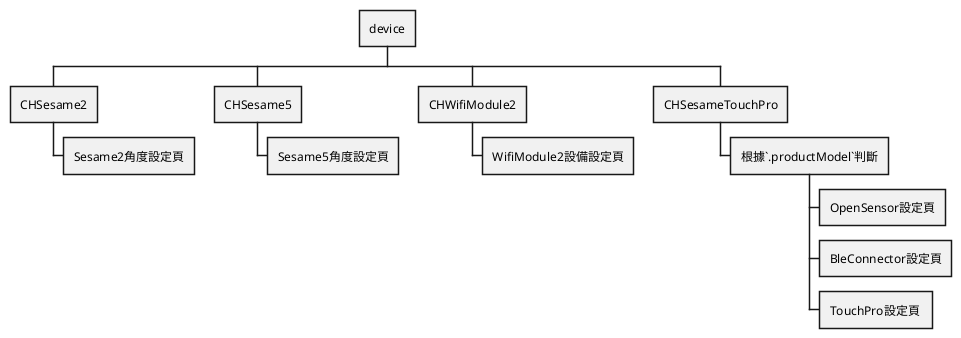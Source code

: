 @startwbs
* device
** CHSesame2
*** Sesame2角度設定頁
** CHSesame5
*** Sesame5角度設定頁
** CHWifiModule2
*** WifiModule2設備設定頁
** CHSesameTouchPro
*** 根據`.productModel`判斷
**** OpenSensor設定頁
**** BleConnector設定頁
**** TouchPro設定頁 
@endwbs